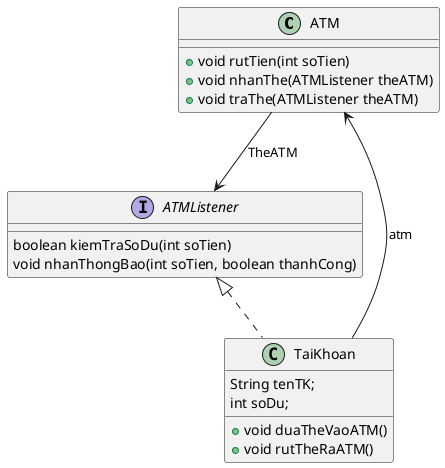 @startuml
'https://plantuml.com/class-diagram

'Chứa -->
'subject gửi thông báo (ATM)
'observer nhận thông báo (TaiKhoan)
'subjectListener
'1.observer implements subjectListener
'2.subject chứa subjectListener (có thể 1 hoặc nhiều)
''3.observer chứa 1 biên subject
class ATM{
    + void rutTien(int soTien)
    + void nhanThe(ATMListener theATM)
    + void traThe(ATMListener theATM)
}
class TaiKhoan implements ATMListener{
    String tenTK;
    int soDu;
    + void duaTheVaoATM()
    + void rutTheRaATM()
}
'ATMListener
interface ATMListener{
    boolean kiemTraSoDu(int soTien)
    void nhanThongBao(int soTien, boolean thanhCong)

}

ATM --> ATMListener: TheATM
TaiKhoan --> ATM: atm

@enduml